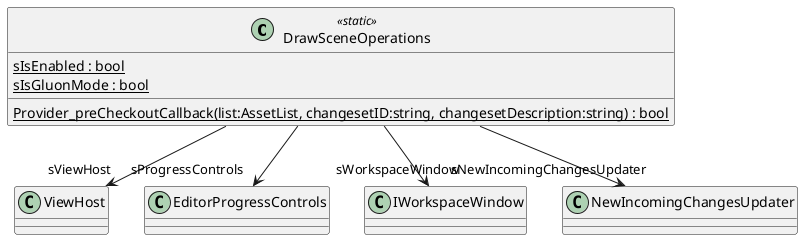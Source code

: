 @startuml
class DrawSceneOperations <<static>> {
    {static} Provider_preCheckoutCallback(list:AssetList, changesetID:string, changesetDescription:string) : bool
    {static} sIsEnabled : bool
    {static} sIsGluonMode : bool
}
DrawSceneOperations --> "sViewHost" ViewHost
DrawSceneOperations --> "sProgressControls" EditorProgressControls
DrawSceneOperations --> "sWorkspaceWindow" IWorkspaceWindow
DrawSceneOperations --> "sNewIncomingChangesUpdater" NewIncomingChangesUpdater
@enduml
